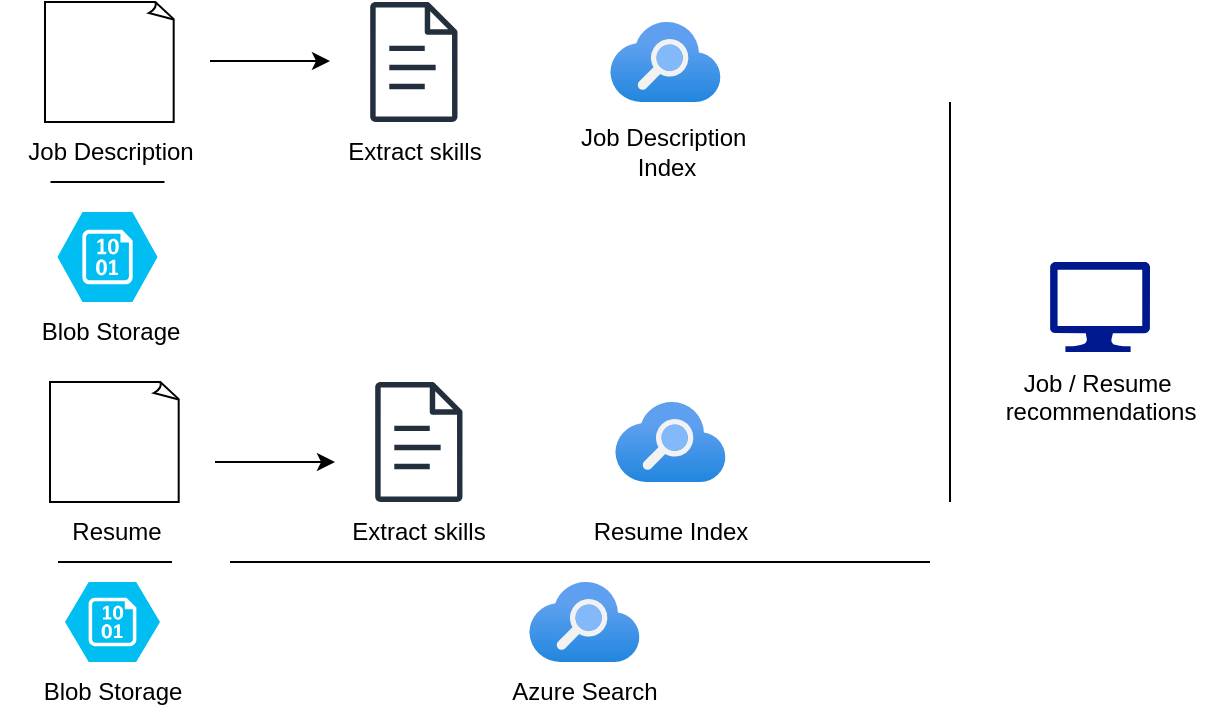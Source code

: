 <mxfile version="24.0.1" type="device">
  <diagram name="Page-1" id="BFHNfZJU5ZwjxhyD6Uoi">
    <mxGraphModel dx="1434" dy="782" grid="1" gridSize="10" guides="1" tooltips="1" connect="1" arrows="1" fold="1" page="1" pageScale="1" pageWidth="850" pageHeight="1100" math="0" shadow="0">
      <root>
        <mxCell id="0" />
        <mxCell id="1" parent="0" />
        <mxCell id="1WHHOn5-YzeUdTR2siTE-1" value="" style="verticalLabelPosition=bottom;html=1;verticalAlign=top;align=center;strokeColor=none;fillColor=#00BEF2;shape=mxgraph.azure.storage_blob;" vertex="1" parent="1">
          <mxGeometry x="167.5" y="320" width="47.5" height="40" as="geometry" />
        </mxCell>
        <mxCell id="1WHHOn5-YzeUdTR2siTE-2" value="" style="whiteSpace=wrap;html=1;shape=mxgraph.basic.document" vertex="1" parent="1">
          <mxGeometry x="160" y="220" width="65" height="60" as="geometry" />
        </mxCell>
        <mxCell id="1WHHOn5-YzeUdTR2siTE-4" value="" style="verticalLabelPosition=bottom;html=1;verticalAlign=top;align=center;strokeColor=none;fillColor=#00BEF2;shape=mxgraph.azure.storage_blob;" vertex="1" parent="1">
          <mxGeometry x="163.75" y="135" width="50" height="45" as="geometry" />
        </mxCell>
        <mxCell id="1WHHOn5-YzeUdTR2siTE-5" value="" style="whiteSpace=wrap;html=1;shape=mxgraph.basic.document" vertex="1" parent="1">
          <mxGeometry x="157.5" y="30" width="65" height="60" as="geometry" />
        </mxCell>
        <mxCell id="1WHHOn5-YzeUdTR2siTE-7" value="" style="endArrow=classic;html=1;rounded=0;" edge="1" parent="1">
          <mxGeometry width="50" height="50" relative="1" as="geometry">
            <mxPoint x="240" y="59.5" as="sourcePoint" />
            <mxPoint x="300" y="59.5" as="targetPoint" />
          </mxGeometry>
        </mxCell>
        <mxCell id="1WHHOn5-YzeUdTR2siTE-8" value="" style="endArrow=classic;html=1;rounded=0;" edge="1" parent="1">
          <mxGeometry width="50" height="50" relative="1" as="geometry">
            <mxPoint x="242.5" y="260" as="sourcePoint" />
            <mxPoint x="302.5" y="260" as="targetPoint" />
          </mxGeometry>
        </mxCell>
        <mxCell id="1WHHOn5-YzeUdTR2siTE-9" value="Blob Storage" style="text;html=1;align=center;verticalAlign=middle;resizable=0;points=[];autosize=1;strokeColor=none;fillColor=none;" vertex="1" parent="1">
          <mxGeometry x="145" y="180" width="90" height="30" as="geometry" />
        </mxCell>
        <mxCell id="1WHHOn5-YzeUdTR2siTE-10" value="Blob Storage" style="text;html=1;align=center;verticalAlign=middle;resizable=0;points=[];autosize=1;strokeColor=none;fillColor=none;" vertex="1" parent="1">
          <mxGeometry x="146.25" y="360" width="90" height="30" as="geometry" />
        </mxCell>
        <mxCell id="1WHHOn5-YzeUdTR2siTE-11" value="Job Description" style="text;html=1;align=center;verticalAlign=middle;resizable=0;points=[];autosize=1;strokeColor=none;fillColor=none;" vertex="1" parent="1">
          <mxGeometry x="135" y="90" width="110" height="30" as="geometry" />
        </mxCell>
        <mxCell id="1WHHOn5-YzeUdTR2siTE-12" value="Resume" style="text;html=1;align=center;verticalAlign=middle;resizable=0;points=[];autosize=1;strokeColor=none;fillColor=none;" vertex="1" parent="1">
          <mxGeometry x="157.5" y="280" width="70" height="30" as="geometry" />
        </mxCell>
        <mxCell id="1WHHOn5-YzeUdTR2siTE-13" value="" style="endArrow=none;html=1;rounded=0;exitX=0.982;exitY=1;exitDx=0;exitDy=0;exitPerimeter=0;" edge="1" parent="1">
          <mxGeometry width="50" height="50" relative="1" as="geometry">
            <mxPoint x="164.01" y="310" as="sourcePoint" />
            <mxPoint x="220.99" y="310" as="targetPoint" />
            <Array as="points" />
          </mxGeometry>
        </mxCell>
        <mxCell id="1WHHOn5-YzeUdTR2siTE-14" value="" style="endArrow=none;html=1;rounded=0;exitX=0.982;exitY=1;exitDx=0;exitDy=0;exitPerimeter=0;" edge="1" parent="1">
          <mxGeometry width="50" height="50" relative="1" as="geometry">
            <mxPoint x="160.25" y="120" as="sourcePoint" />
            <mxPoint x="217.25" y="120" as="targetPoint" />
            <Array as="points" />
          </mxGeometry>
        </mxCell>
        <mxCell id="1WHHOn5-YzeUdTR2siTE-18" value="" style="endArrow=none;html=1;rounded=0;" edge="1" parent="1">
          <mxGeometry width="50" height="50" relative="1" as="geometry">
            <mxPoint x="250" y="310" as="sourcePoint" />
            <mxPoint x="600" y="310" as="targetPoint" />
            <Array as="points" />
          </mxGeometry>
        </mxCell>
        <mxCell id="1WHHOn5-YzeUdTR2siTE-22" value="Extract skills" style="text;html=1;align=center;verticalAlign=middle;resizable=0;points=[];autosize=1;strokeColor=none;fillColor=none;" vertex="1" parent="1">
          <mxGeometry x="296.92" y="90" width="90" height="30" as="geometry" />
        </mxCell>
        <mxCell id="1WHHOn5-YzeUdTR2siTE-24" value="" style="sketch=0;outlineConnect=0;fontColor=#232F3E;gradientColor=none;fillColor=#232F3D;strokeColor=none;dashed=0;verticalLabelPosition=bottom;verticalAlign=top;align=center;html=1;fontSize=12;fontStyle=0;aspect=fixed;pointerEvents=1;shape=mxgraph.aws4.document;" vertex="1" parent="1">
          <mxGeometry x="320" y="30" width="43.84" height="60" as="geometry" />
        </mxCell>
        <mxCell id="1WHHOn5-YzeUdTR2siTE-25" value="Extract skills" style="text;html=1;align=center;verticalAlign=middle;resizable=0;points=[];autosize=1;strokeColor=none;fillColor=none;" vertex="1" parent="1">
          <mxGeometry x="299.42" y="280" width="90" height="30" as="geometry" />
        </mxCell>
        <mxCell id="1WHHOn5-YzeUdTR2siTE-26" value="" style="sketch=0;outlineConnect=0;fontColor=#232F3E;gradientColor=none;fillColor=#232F3D;strokeColor=none;dashed=0;verticalLabelPosition=bottom;verticalAlign=top;align=center;html=1;fontSize=12;fontStyle=0;aspect=fixed;pointerEvents=1;shape=mxgraph.aws4.document;" vertex="1" parent="1">
          <mxGeometry x="322.5" y="220" width="43.84" height="60" as="geometry" />
        </mxCell>
        <mxCell id="1WHHOn5-YzeUdTR2siTE-31" value="" style="image;aspect=fixed;html=1;points=[];align=center;fontSize=12;image=img/lib/azure2/app_services/Search_Services.svg;" vertex="1" parent="1">
          <mxGeometry x="399.5" y="320" width="55.38" height="40" as="geometry" />
        </mxCell>
        <mxCell id="1WHHOn5-YzeUdTR2siTE-32" value="Azure Search" style="text;html=1;align=center;verticalAlign=middle;resizable=0;points=[];autosize=1;strokeColor=none;fillColor=none;" vertex="1" parent="1">
          <mxGeometry x="377.19" y="360" width="100" height="30" as="geometry" />
        </mxCell>
        <mxCell id="1WHHOn5-YzeUdTR2siTE-35" value="" style="sketch=0;aspect=fixed;pointerEvents=1;shadow=0;dashed=0;html=1;strokeColor=none;labelPosition=center;verticalLabelPosition=bottom;verticalAlign=top;align=center;fillColor=#00188D;shape=mxgraph.azure.computer" vertex="1" parent="1">
          <mxGeometry x="660" y="160" width="50" height="45" as="geometry" />
        </mxCell>
        <mxCell id="1WHHOn5-YzeUdTR2siTE-36" value="" style="endArrow=none;html=1;rounded=0;" edge="1" parent="1">
          <mxGeometry width="50" height="50" relative="1" as="geometry">
            <mxPoint x="610" y="280" as="sourcePoint" />
            <mxPoint x="610" y="80" as="targetPoint" />
          </mxGeometry>
        </mxCell>
        <mxCell id="1WHHOn5-YzeUdTR2siTE-38" value="&lt;div&gt;Job / Resume&amp;nbsp;&lt;/div&gt;&lt;div&gt;recommendations&lt;/div&gt;&lt;div&gt;&lt;br&gt;&lt;/div&gt;" style="text;html=1;align=center;verticalAlign=middle;resizable=0;points=[];autosize=1;strokeColor=none;fillColor=none;" vertex="1" parent="1">
          <mxGeometry x="625" y="205" width="120" height="60" as="geometry" />
        </mxCell>
        <mxCell id="1WHHOn5-YzeUdTR2siTE-39" value="" style="image;aspect=fixed;html=1;points=[];align=center;fontSize=12;image=img/lib/azure2/app_services/Search_Services.svg;" vertex="1" parent="1">
          <mxGeometry x="440" y="40" width="55.38" height="40" as="geometry" />
        </mxCell>
        <mxCell id="1WHHOn5-YzeUdTR2siTE-40" value="" style="image;aspect=fixed;html=1;points=[];align=center;fontSize=12;image=img/lib/azure2/app_services/Search_Services.svg;" vertex="1" parent="1">
          <mxGeometry x="442.5" y="230" width="55.38" height="40" as="geometry" />
        </mxCell>
        <mxCell id="1WHHOn5-YzeUdTR2siTE-41" value="&lt;div&gt;Job Description&amp;nbsp;&lt;/div&gt;&lt;div&gt;Index&lt;/div&gt;" style="text;html=1;align=center;verticalAlign=middle;resizable=0;points=[];autosize=1;strokeColor=none;fillColor=none;" vertex="1" parent="1">
          <mxGeometry x="412.69" y="85" width="110" height="40" as="geometry" />
        </mxCell>
        <mxCell id="1WHHOn5-YzeUdTR2siTE-42" value="&lt;div&gt;Resume Index&lt;/div&gt;" style="text;html=1;align=center;verticalAlign=middle;resizable=0;points=[];autosize=1;strokeColor=none;fillColor=none;" vertex="1" parent="1">
          <mxGeometry x="420.19" y="280" width="100" height="30" as="geometry" />
        </mxCell>
      </root>
    </mxGraphModel>
  </diagram>
</mxfile>
